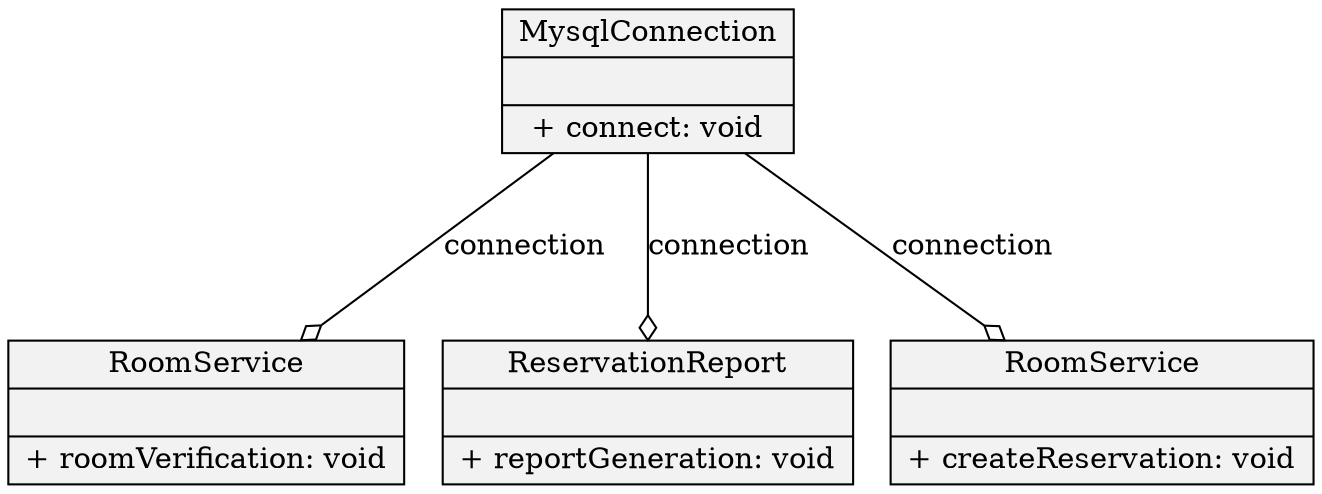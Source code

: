 /*
 * http://fsteeg.com/notes/uml-class-diagrams-with-graphviz
 * https://www.devmedia.com.br/modelagem-de-software-com-uml/20140
 * https://www.graphviz.org/doc/info/attrs.html#k:arrowType
 * https://www.ateomomento.com.br/uml-diagrama-de-classes/
*/

digraph hierarchy {
    rankdir=BT; // direção de baixo para o topo
    node[shape=record,style=filled,fillcolor=gray95];
    edge[arrowhead=none,arrowtail=none,dir=both,minlen=2];
    // https://www.graphviz.org/doc/info/arrows.html
    // generalização (herança): [arrowhead=none]
    // composição: [arrowtail=odiamond,headlabel="",taillabel="",label="connection"]
    // agregação: [arrowtail=diamond,headlabel="",taillabel="",label="connection"]

    MysqlConnection[label = <{MysqlConnection||+ connect: void}>];

    {
        rank = same;
        RoomService[label = <{RoomService||+ roomVerification: void}>];
        ReservationReport[label = <{ReservationReport||+ reportGeneration: void}>];
        ReservationService[label = <{RoomService||+ createReservation: void}>];
    }

    RoomService->MysqlConnection[arrowtail=odiamond,label="connection"];
    ReservationReport->MysqlConnection[arrowtail=odiamond,label="connection"];
    ReservationService->MysqlConnection[arrowtail=odiamond,label="connection"];
}

